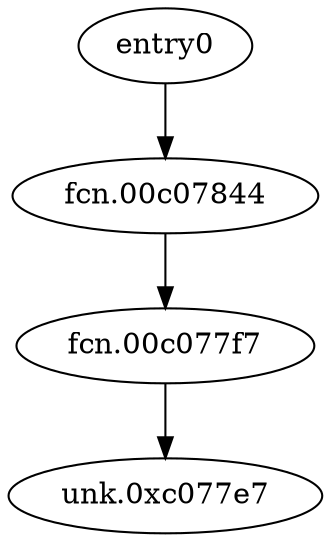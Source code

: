 digraph code {
  "0x00c075f0" [label="entry0"];
  "0x00c075f0" -> "0x00c07844";
  "0x00c07844" [label="fcn.00c07844"];
  "0x00c07844" [label="fcn.00c07844"];
  "0x00c07844" -> "0x00c077f7";
  "0x00c077f7" [label="fcn.00c077f7"];
  "0x00c077f7" [label="fcn.00c077f7"];
  "0x00c077f7" -> "0x00c077e7";
  "0x00c077e7" [label="unk.0xc077e7"];
}